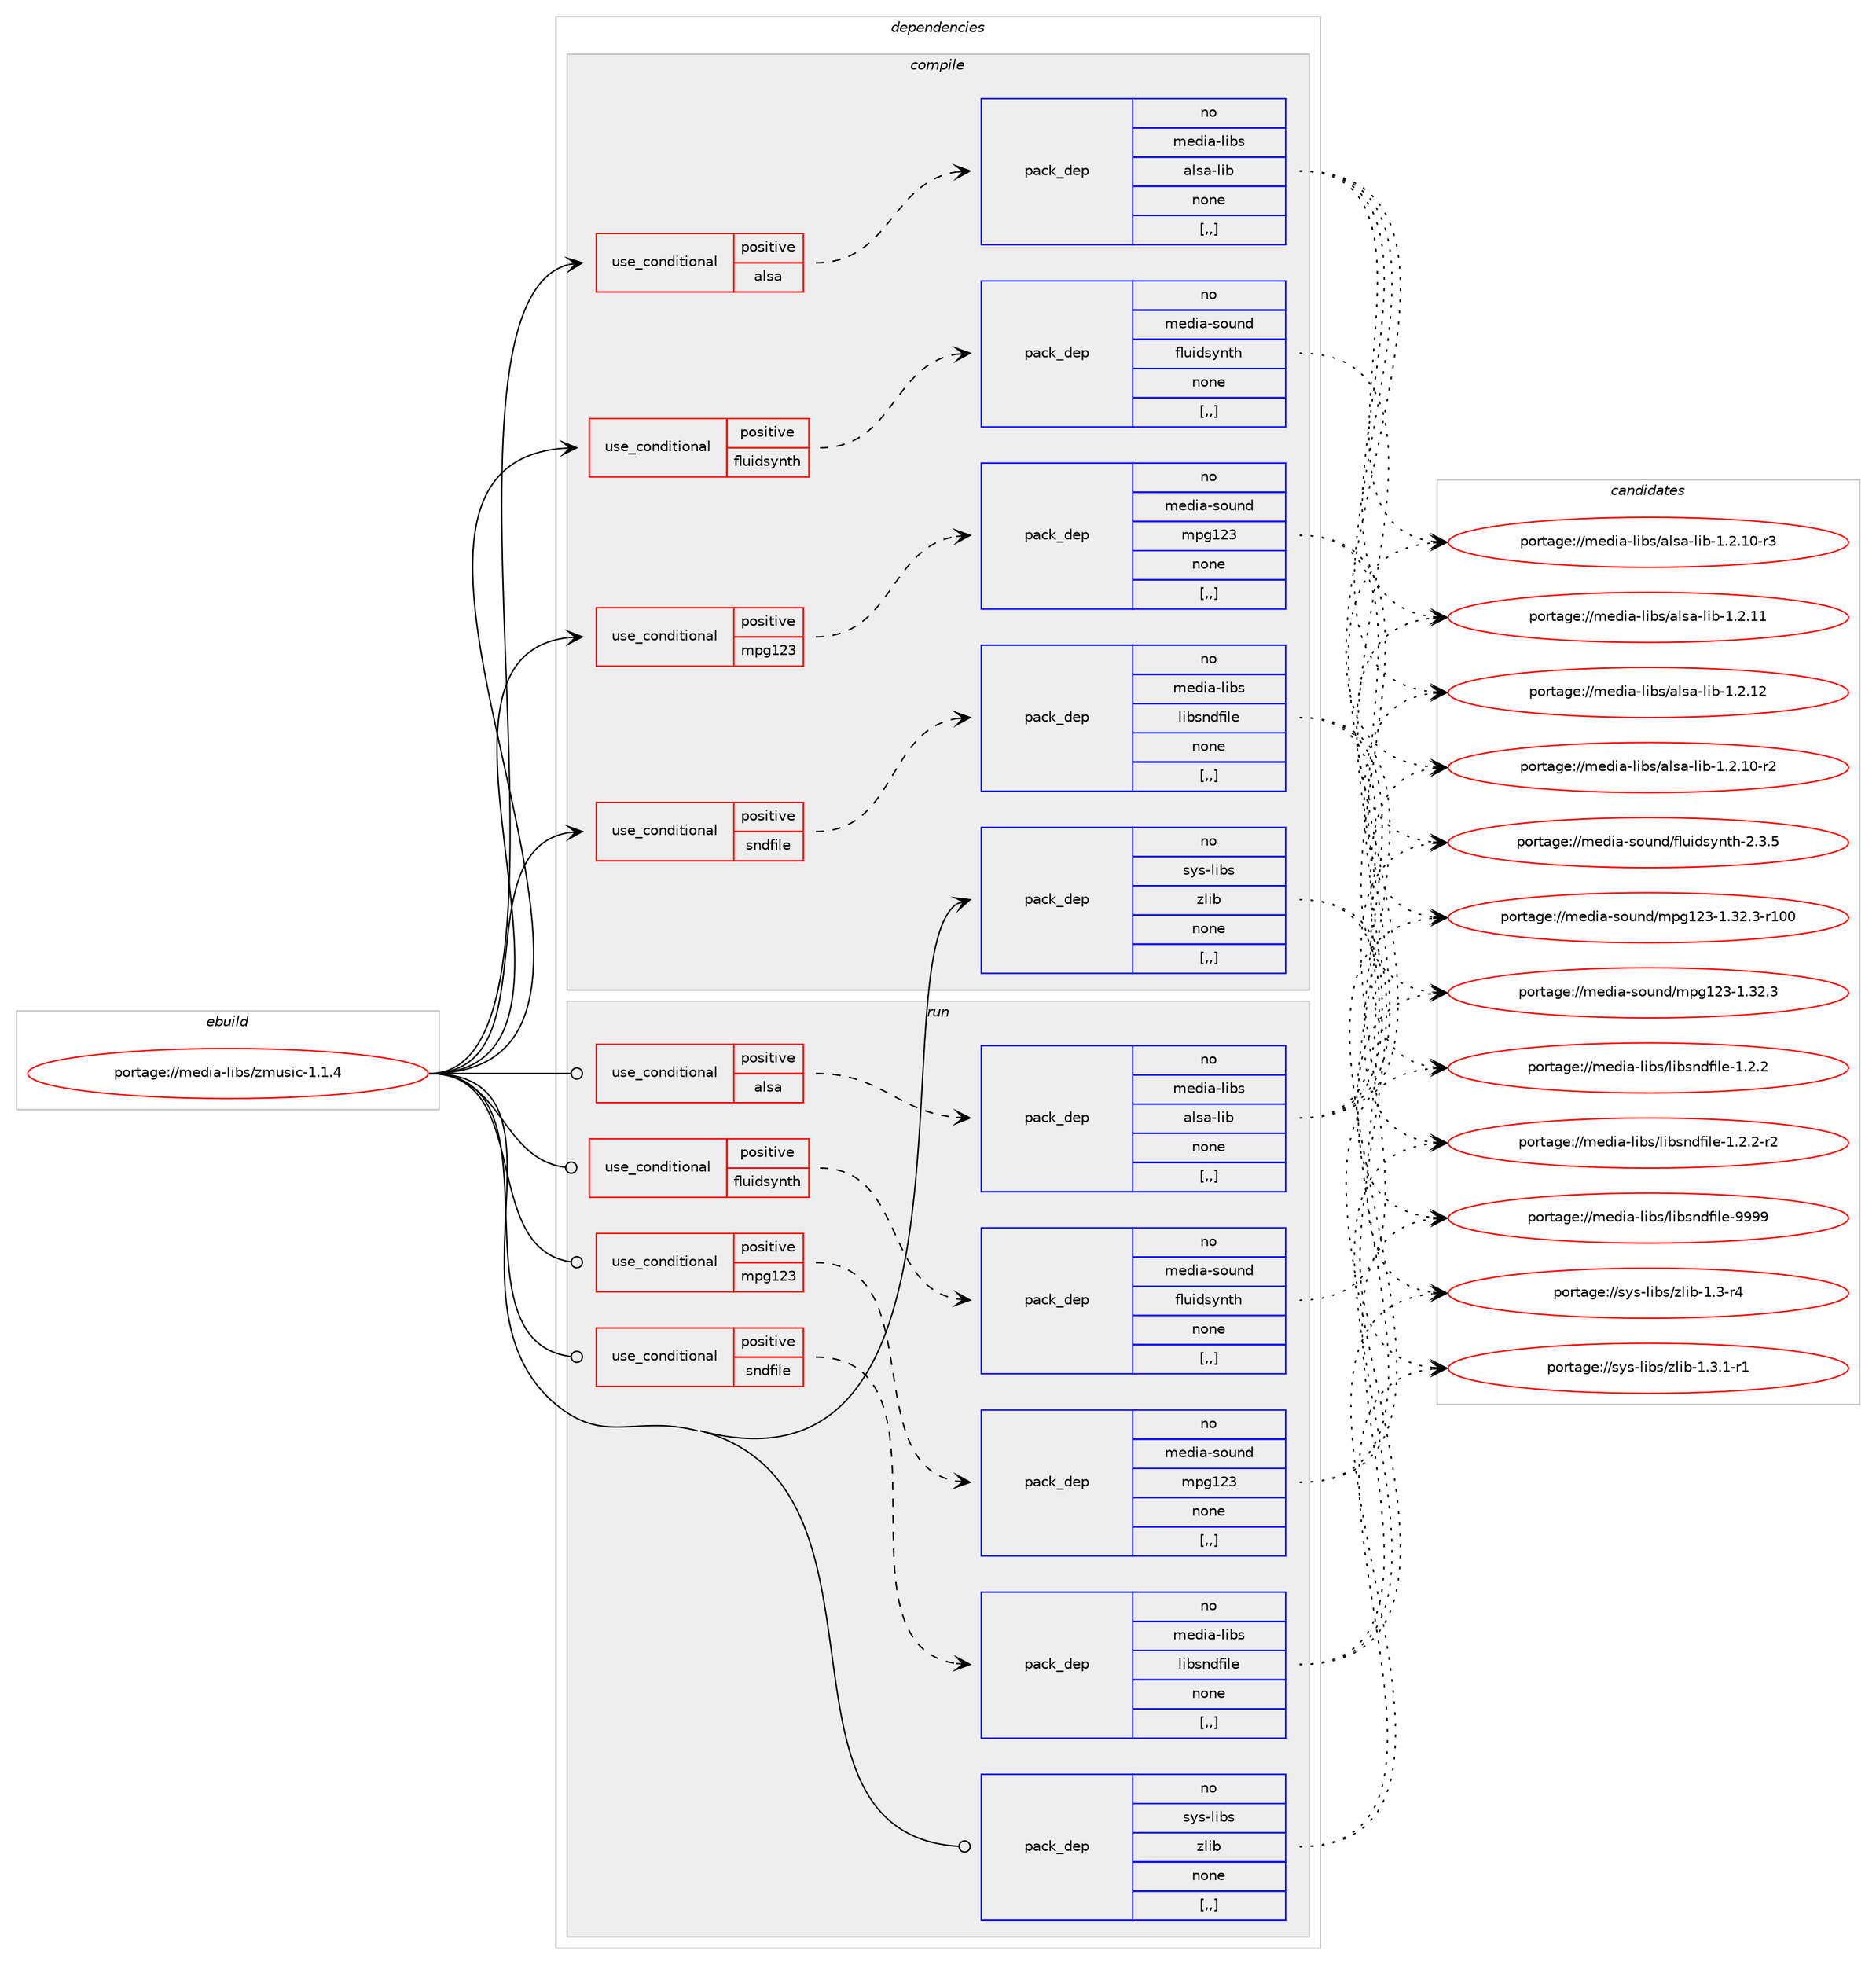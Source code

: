 digraph prolog {

# *************
# Graph options
# *************

newrank=true;
concentrate=true;
compound=true;
graph [rankdir=LR,fontname=Helvetica,fontsize=10,ranksep=1.5];#, ranksep=2.5, nodesep=0.2];
edge  [arrowhead=vee];
node  [fontname=Helvetica,fontsize=10];

# **********
# The ebuild
# **********

subgraph cluster_leftcol {
color=gray;
rank=same;
label=<<i>ebuild</i>>;
id [label="portage://media-libs/zmusic-1.1.4", color=red, width=4, href="../media-libs/zmusic-1.1.4.svg"];
}

# ****************
# The dependencies
# ****************

subgraph cluster_midcol {
color=gray;
label=<<i>dependencies</i>>;
subgraph cluster_compile {
fillcolor="#eeeeee";
style=filled;
label=<<i>compile</i>>;
subgraph cond76418 {
dependency300191 [label=<<TABLE BORDER="0" CELLBORDER="1" CELLSPACING="0" CELLPADDING="4"><TR><TD ROWSPAN="3" CELLPADDING="10">use_conditional</TD></TR><TR><TD>positive</TD></TR><TR><TD>alsa</TD></TR></TABLE>>, shape=none, color=red];
subgraph pack221437 {
dependency300192 [label=<<TABLE BORDER="0" CELLBORDER="1" CELLSPACING="0" CELLPADDING="4" WIDTH="220"><TR><TD ROWSPAN="6" CELLPADDING="30">pack_dep</TD></TR><TR><TD WIDTH="110">no</TD></TR><TR><TD>media-libs</TD></TR><TR><TD>alsa-lib</TD></TR><TR><TD>none</TD></TR><TR><TD>[,,]</TD></TR></TABLE>>, shape=none, color=blue];
}
dependency300191:e -> dependency300192:w [weight=20,style="dashed",arrowhead="vee"];
}
id:e -> dependency300191:w [weight=20,style="solid",arrowhead="vee"];
subgraph cond76419 {
dependency300193 [label=<<TABLE BORDER="0" CELLBORDER="1" CELLSPACING="0" CELLPADDING="4"><TR><TD ROWSPAN="3" CELLPADDING="10">use_conditional</TD></TR><TR><TD>positive</TD></TR><TR><TD>fluidsynth</TD></TR></TABLE>>, shape=none, color=red];
subgraph pack221438 {
dependency300194 [label=<<TABLE BORDER="0" CELLBORDER="1" CELLSPACING="0" CELLPADDING="4" WIDTH="220"><TR><TD ROWSPAN="6" CELLPADDING="30">pack_dep</TD></TR><TR><TD WIDTH="110">no</TD></TR><TR><TD>media-sound</TD></TR><TR><TD>fluidsynth</TD></TR><TR><TD>none</TD></TR><TR><TD>[,,]</TD></TR></TABLE>>, shape=none, color=blue];
}
dependency300193:e -> dependency300194:w [weight=20,style="dashed",arrowhead="vee"];
}
id:e -> dependency300193:w [weight=20,style="solid",arrowhead="vee"];
subgraph cond76420 {
dependency300195 [label=<<TABLE BORDER="0" CELLBORDER="1" CELLSPACING="0" CELLPADDING="4"><TR><TD ROWSPAN="3" CELLPADDING="10">use_conditional</TD></TR><TR><TD>positive</TD></TR><TR><TD>mpg123</TD></TR></TABLE>>, shape=none, color=red];
subgraph pack221439 {
dependency300196 [label=<<TABLE BORDER="0" CELLBORDER="1" CELLSPACING="0" CELLPADDING="4" WIDTH="220"><TR><TD ROWSPAN="6" CELLPADDING="30">pack_dep</TD></TR><TR><TD WIDTH="110">no</TD></TR><TR><TD>media-sound</TD></TR><TR><TD>mpg123</TD></TR><TR><TD>none</TD></TR><TR><TD>[,,]</TD></TR></TABLE>>, shape=none, color=blue];
}
dependency300195:e -> dependency300196:w [weight=20,style="dashed",arrowhead="vee"];
}
id:e -> dependency300195:w [weight=20,style="solid",arrowhead="vee"];
subgraph cond76421 {
dependency300197 [label=<<TABLE BORDER="0" CELLBORDER="1" CELLSPACING="0" CELLPADDING="4"><TR><TD ROWSPAN="3" CELLPADDING="10">use_conditional</TD></TR><TR><TD>positive</TD></TR><TR><TD>sndfile</TD></TR></TABLE>>, shape=none, color=red];
subgraph pack221440 {
dependency300198 [label=<<TABLE BORDER="0" CELLBORDER="1" CELLSPACING="0" CELLPADDING="4" WIDTH="220"><TR><TD ROWSPAN="6" CELLPADDING="30">pack_dep</TD></TR><TR><TD WIDTH="110">no</TD></TR><TR><TD>media-libs</TD></TR><TR><TD>libsndfile</TD></TR><TR><TD>none</TD></TR><TR><TD>[,,]</TD></TR></TABLE>>, shape=none, color=blue];
}
dependency300197:e -> dependency300198:w [weight=20,style="dashed",arrowhead="vee"];
}
id:e -> dependency300197:w [weight=20,style="solid",arrowhead="vee"];
subgraph pack221441 {
dependency300199 [label=<<TABLE BORDER="0" CELLBORDER="1" CELLSPACING="0" CELLPADDING="4" WIDTH="220"><TR><TD ROWSPAN="6" CELLPADDING="30">pack_dep</TD></TR><TR><TD WIDTH="110">no</TD></TR><TR><TD>sys-libs</TD></TR><TR><TD>zlib</TD></TR><TR><TD>none</TD></TR><TR><TD>[,,]</TD></TR></TABLE>>, shape=none, color=blue];
}
id:e -> dependency300199:w [weight=20,style="solid",arrowhead="vee"];
}
subgraph cluster_compileandrun {
fillcolor="#eeeeee";
style=filled;
label=<<i>compile and run</i>>;
}
subgraph cluster_run {
fillcolor="#eeeeee";
style=filled;
label=<<i>run</i>>;
subgraph cond76422 {
dependency300200 [label=<<TABLE BORDER="0" CELLBORDER="1" CELLSPACING="0" CELLPADDING="4"><TR><TD ROWSPAN="3" CELLPADDING="10">use_conditional</TD></TR><TR><TD>positive</TD></TR><TR><TD>alsa</TD></TR></TABLE>>, shape=none, color=red];
subgraph pack221442 {
dependency300201 [label=<<TABLE BORDER="0" CELLBORDER="1" CELLSPACING="0" CELLPADDING="4" WIDTH="220"><TR><TD ROWSPAN="6" CELLPADDING="30">pack_dep</TD></TR><TR><TD WIDTH="110">no</TD></TR><TR><TD>media-libs</TD></TR><TR><TD>alsa-lib</TD></TR><TR><TD>none</TD></TR><TR><TD>[,,]</TD></TR></TABLE>>, shape=none, color=blue];
}
dependency300200:e -> dependency300201:w [weight=20,style="dashed",arrowhead="vee"];
}
id:e -> dependency300200:w [weight=20,style="solid",arrowhead="odot"];
subgraph cond76423 {
dependency300202 [label=<<TABLE BORDER="0" CELLBORDER="1" CELLSPACING="0" CELLPADDING="4"><TR><TD ROWSPAN="3" CELLPADDING="10">use_conditional</TD></TR><TR><TD>positive</TD></TR><TR><TD>fluidsynth</TD></TR></TABLE>>, shape=none, color=red];
subgraph pack221443 {
dependency300203 [label=<<TABLE BORDER="0" CELLBORDER="1" CELLSPACING="0" CELLPADDING="4" WIDTH="220"><TR><TD ROWSPAN="6" CELLPADDING="30">pack_dep</TD></TR><TR><TD WIDTH="110">no</TD></TR><TR><TD>media-sound</TD></TR><TR><TD>fluidsynth</TD></TR><TR><TD>none</TD></TR><TR><TD>[,,]</TD></TR></TABLE>>, shape=none, color=blue];
}
dependency300202:e -> dependency300203:w [weight=20,style="dashed",arrowhead="vee"];
}
id:e -> dependency300202:w [weight=20,style="solid",arrowhead="odot"];
subgraph cond76424 {
dependency300204 [label=<<TABLE BORDER="0" CELLBORDER="1" CELLSPACING="0" CELLPADDING="4"><TR><TD ROWSPAN="3" CELLPADDING="10">use_conditional</TD></TR><TR><TD>positive</TD></TR><TR><TD>mpg123</TD></TR></TABLE>>, shape=none, color=red];
subgraph pack221444 {
dependency300205 [label=<<TABLE BORDER="0" CELLBORDER="1" CELLSPACING="0" CELLPADDING="4" WIDTH="220"><TR><TD ROWSPAN="6" CELLPADDING="30">pack_dep</TD></TR><TR><TD WIDTH="110">no</TD></TR><TR><TD>media-sound</TD></TR><TR><TD>mpg123</TD></TR><TR><TD>none</TD></TR><TR><TD>[,,]</TD></TR></TABLE>>, shape=none, color=blue];
}
dependency300204:e -> dependency300205:w [weight=20,style="dashed",arrowhead="vee"];
}
id:e -> dependency300204:w [weight=20,style="solid",arrowhead="odot"];
subgraph cond76425 {
dependency300206 [label=<<TABLE BORDER="0" CELLBORDER="1" CELLSPACING="0" CELLPADDING="4"><TR><TD ROWSPAN="3" CELLPADDING="10">use_conditional</TD></TR><TR><TD>positive</TD></TR><TR><TD>sndfile</TD></TR></TABLE>>, shape=none, color=red];
subgraph pack221445 {
dependency300207 [label=<<TABLE BORDER="0" CELLBORDER="1" CELLSPACING="0" CELLPADDING="4" WIDTH="220"><TR><TD ROWSPAN="6" CELLPADDING="30">pack_dep</TD></TR><TR><TD WIDTH="110">no</TD></TR><TR><TD>media-libs</TD></TR><TR><TD>libsndfile</TD></TR><TR><TD>none</TD></TR><TR><TD>[,,]</TD></TR></TABLE>>, shape=none, color=blue];
}
dependency300206:e -> dependency300207:w [weight=20,style="dashed",arrowhead="vee"];
}
id:e -> dependency300206:w [weight=20,style="solid",arrowhead="odot"];
subgraph pack221446 {
dependency300208 [label=<<TABLE BORDER="0" CELLBORDER="1" CELLSPACING="0" CELLPADDING="4" WIDTH="220"><TR><TD ROWSPAN="6" CELLPADDING="30">pack_dep</TD></TR><TR><TD WIDTH="110">no</TD></TR><TR><TD>sys-libs</TD></TR><TR><TD>zlib</TD></TR><TR><TD>none</TD></TR><TR><TD>[,,]</TD></TR></TABLE>>, shape=none, color=blue];
}
id:e -> dependency300208:w [weight=20,style="solid",arrowhead="odot"];
}
}

# **************
# The candidates
# **************

subgraph cluster_choices {
rank=same;
color=gray;
label=<<i>candidates</i>>;

subgraph choice221437 {
color=black;
nodesep=1;
choice1091011001059745108105981154797108115974510810598454946504649484511450 [label="portage://media-libs/alsa-lib-1.2.10-r2", color=red, width=4,href="../media-libs/alsa-lib-1.2.10-r2.svg"];
choice1091011001059745108105981154797108115974510810598454946504649484511451 [label="portage://media-libs/alsa-lib-1.2.10-r3", color=red, width=4,href="../media-libs/alsa-lib-1.2.10-r3.svg"];
choice109101100105974510810598115479710811597451081059845494650464949 [label="portage://media-libs/alsa-lib-1.2.11", color=red, width=4,href="../media-libs/alsa-lib-1.2.11.svg"];
choice109101100105974510810598115479710811597451081059845494650464950 [label="portage://media-libs/alsa-lib-1.2.12", color=red, width=4,href="../media-libs/alsa-lib-1.2.12.svg"];
dependency300192:e -> choice1091011001059745108105981154797108115974510810598454946504649484511450:w [style=dotted,weight="100"];
dependency300192:e -> choice1091011001059745108105981154797108115974510810598454946504649484511451:w [style=dotted,weight="100"];
dependency300192:e -> choice109101100105974510810598115479710811597451081059845494650464949:w [style=dotted,weight="100"];
dependency300192:e -> choice109101100105974510810598115479710811597451081059845494650464950:w [style=dotted,weight="100"];
}
subgraph choice221438 {
color=black;
nodesep=1;
choice109101100105974511511111711010047102108117105100115121110116104455046514653 [label="portage://media-sound/fluidsynth-2.3.5", color=red, width=4,href="../media-sound/fluidsynth-2.3.5.svg"];
dependency300194:e -> choice109101100105974511511111711010047102108117105100115121110116104455046514653:w [style=dotted,weight="100"];
}
subgraph choice221439 {
color=black;
nodesep=1;
choice10910110010597451151111171101004710911210349505145494651504651 [label="portage://media-sound/mpg123-1.32.3", color=red, width=4,href="../media-sound/mpg123-1.32.3.svg"];
choice1091011001059745115111117110100471091121034950514549465150465145114494848 [label="portage://media-sound/mpg123-1.32.3-r100", color=red, width=4,href="../media-sound/mpg123-1.32.3-r100.svg"];
dependency300196:e -> choice10910110010597451151111171101004710911210349505145494651504651:w [style=dotted,weight="100"];
dependency300196:e -> choice1091011001059745115111117110100471091121034950514549465150465145114494848:w [style=dotted,weight="100"];
}
subgraph choice221440 {
color=black;
nodesep=1;
choice1091011001059745108105981154710810598115110100102105108101454946504650 [label="portage://media-libs/libsndfile-1.2.2", color=red, width=4,href="../media-libs/libsndfile-1.2.2.svg"];
choice10910110010597451081059811547108105981151101001021051081014549465046504511450 [label="portage://media-libs/libsndfile-1.2.2-r2", color=red, width=4,href="../media-libs/libsndfile-1.2.2-r2.svg"];
choice10910110010597451081059811547108105981151101001021051081014557575757 [label="portage://media-libs/libsndfile-9999", color=red, width=4,href="../media-libs/libsndfile-9999.svg"];
dependency300198:e -> choice1091011001059745108105981154710810598115110100102105108101454946504650:w [style=dotted,weight="100"];
dependency300198:e -> choice10910110010597451081059811547108105981151101001021051081014549465046504511450:w [style=dotted,weight="100"];
dependency300198:e -> choice10910110010597451081059811547108105981151101001021051081014557575757:w [style=dotted,weight="100"];
}
subgraph choice221441 {
color=black;
nodesep=1;
choice11512111545108105981154712210810598454946514511452 [label="portage://sys-libs/zlib-1.3-r4", color=red, width=4,href="../sys-libs/zlib-1.3-r4.svg"];
choice115121115451081059811547122108105984549465146494511449 [label="portage://sys-libs/zlib-1.3.1-r1", color=red, width=4,href="../sys-libs/zlib-1.3.1-r1.svg"];
dependency300199:e -> choice11512111545108105981154712210810598454946514511452:w [style=dotted,weight="100"];
dependency300199:e -> choice115121115451081059811547122108105984549465146494511449:w [style=dotted,weight="100"];
}
subgraph choice221442 {
color=black;
nodesep=1;
choice1091011001059745108105981154797108115974510810598454946504649484511450 [label="portage://media-libs/alsa-lib-1.2.10-r2", color=red, width=4,href="../media-libs/alsa-lib-1.2.10-r2.svg"];
choice1091011001059745108105981154797108115974510810598454946504649484511451 [label="portage://media-libs/alsa-lib-1.2.10-r3", color=red, width=4,href="../media-libs/alsa-lib-1.2.10-r3.svg"];
choice109101100105974510810598115479710811597451081059845494650464949 [label="portage://media-libs/alsa-lib-1.2.11", color=red, width=4,href="../media-libs/alsa-lib-1.2.11.svg"];
choice109101100105974510810598115479710811597451081059845494650464950 [label="portage://media-libs/alsa-lib-1.2.12", color=red, width=4,href="../media-libs/alsa-lib-1.2.12.svg"];
dependency300201:e -> choice1091011001059745108105981154797108115974510810598454946504649484511450:w [style=dotted,weight="100"];
dependency300201:e -> choice1091011001059745108105981154797108115974510810598454946504649484511451:w [style=dotted,weight="100"];
dependency300201:e -> choice109101100105974510810598115479710811597451081059845494650464949:w [style=dotted,weight="100"];
dependency300201:e -> choice109101100105974510810598115479710811597451081059845494650464950:w [style=dotted,weight="100"];
}
subgraph choice221443 {
color=black;
nodesep=1;
choice109101100105974511511111711010047102108117105100115121110116104455046514653 [label="portage://media-sound/fluidsynth-2.3.5", color=red, width=4,href="../media-sound/fluidsynth-2.3.5.svg"];
dependency300203:e -> choice109101100105974511511111711010047102108117105100115121110116104455046514653:w [style=dotted,weight="100"];
}
subgraph choice221444 {
color=black;
nodesep=1;
choice10910110010597451151111171101004710911210349505145494651504651 [label="portage://media-sound/mpg123-1.32.3", color=red, width=4,href="../media-sound/mpg123-1.32.3.svg"];
choice1091011001059745115111117110100471091121034950514549465150465145114494848 [label="portage://media-sound/mpg123-1.32.3-r100", color=red, width=4,href="../media-sound/mpg123-1.32.3-r100.svg"];
dependency300205:e -> choice10910110010597451151111171101004710911210349505145494651504651:w [style=dotted,weight="100"];
dependency300205:e -> choice1091011001059745115111117110100471091121034950514549465150465145114494848:w [style=dotted,weight="100"];
}
subgraph choice221445 {
color=black;
nodesep=1;
choice1091011001059745108105981154710810598115110100102105108101454946504650 [label="portage://media-libs/libsndfile-1.2.2", color=red, width=4,href="../media-libs/libsndfile-1.2.2.svg"];
choice10910110010597451081059811547108105981151101001021051081014549465046504511450 [label="portage://media-libs/libsndfile-1.2.2-r2", color=red, width=4,href="../media-libs/libsndfile-1.2.2-r2.svg"];
choice10910110010597451081059811547108105981151101001021051081014557575757 [label="portage://media-libs/libsndfile-9999", color=red, width=4,href="../media-libs/libsndfile-9999.svg"];
dependency300207:e -> choice1091011001059745108105981154710810598115110100102105108101454946504650:w [style=dotted,weight="100"];
dependency300207:e -> choice10910110010597451081059811547108105981151101001021051081014549465046504511450:w [style=dotted,weight="100"];
dependency300207:e -> choice10910110010597451081059811547108105981151101001021051081014557575757:w [style=dotted,weight="100"];
}
subgraph choice221446 {
color=black;
nodesep=1;
choice11512111545108105981154712210810598454946514511452 [label="portage://sys-libs/zlib-1.3-r4", color=red, width=4,href="../sys-libs/zlib-1.3-r4.svg"];
choice115121115451081059811547122108105984549465146494511449 [label="portage://sys-libs/zlib-1.3.1-r1", color=red, width=4,href="../sys-libs/zlib-1.3.1-r1.svg"];
dependency300208:e -> choice11512111545108105981154712210810598454946514511452:w [style=dotted,weight="100"];
dependency300208:e -> choice115121115451081059811547122108105984549465146494511449:w [style=dotted,weight="100"];
}
}

}
